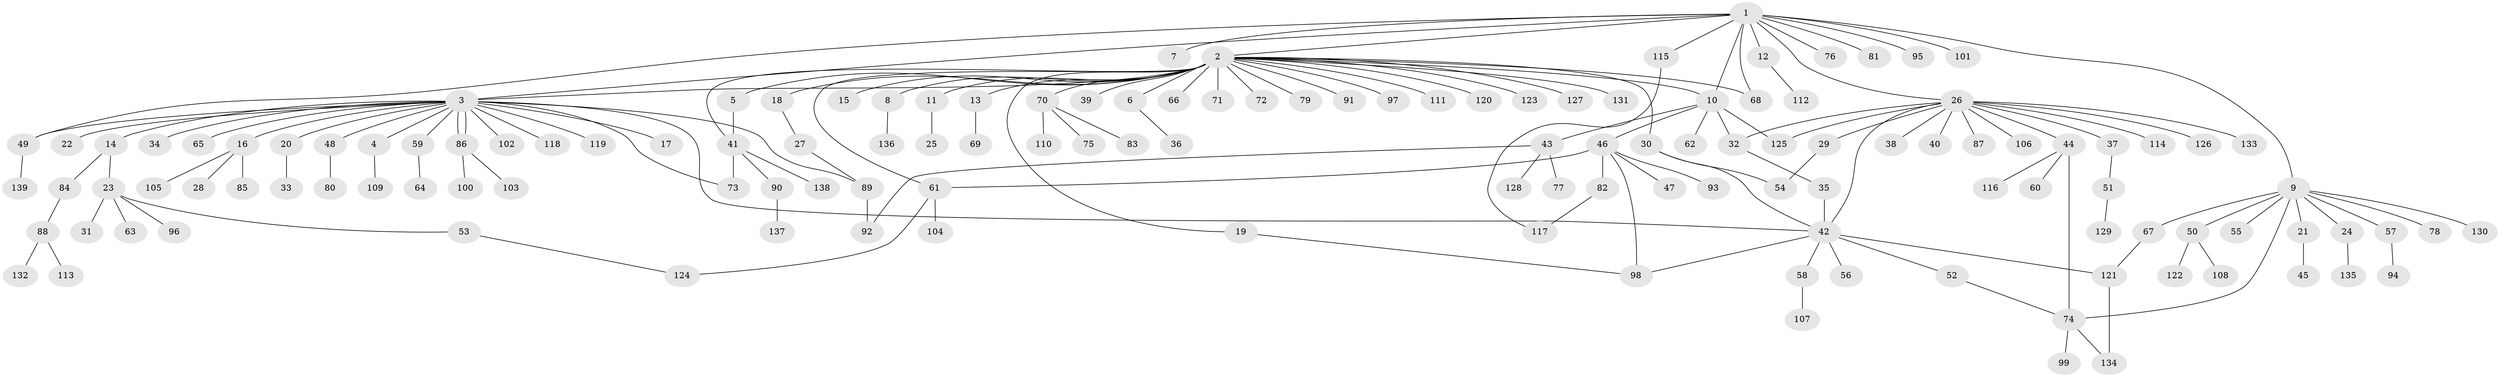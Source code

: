 // Generated by graph-tools (version 1.1) at 2025/14/03/09/25 04:14:32]
// undirected, 139 vertices, 162 edges
graph export_dot {
graph [start="1"]
  node [color=gray90,style=filled];
  1;
  2;
  3;
  4;
  5;
  6;
  7;
  8;
  9;
  10;
  11;
  12;
  13;
  14;
  15;
  16;
  17;
  18;
  19;
  20;
  21;
  22;
  23;
  24;
  25;
  26;
  27;
  28;
  29;
  30;
  31;
  32;
  33;
  34;
  35;
  36;
  37;
  38;
  39;
  40;
  41;
  42;
  43;
  44;
  45;
  46;
  47;
  48;
  49;
  50;
  51;
  52;
  53;
  54;
  55;
  56;
  57;
  58;
  59;
  60;
  61;
  62;
  63;
  64;
  65;
  66;
  67;
  68;
  69;
  70;
  71;
  72;
  73;
  74;
  75;
  76;
  77;
  78;
  79;
  80;
  81;
  82;
  83;
  84;
  85;
  86;
  87;
  88;
  89;
  90;
  91;
  92;
  93;
  94;
  95;
  96;
  97;
  98;
  99;
  100;
  101;
  102;
  103;
  104;
  105;
  106;
  107;
  108;
  109;
  110;
  111;
  112;
  113;
  114;
  115;
  116;
  117;
  118;
  119;
  120;
  121;
  122;
  123;
  124;
  125;
  126;
  127;
  128;
  129;
  130;
  131;
  132;
  133;
  134;
  135;
  136;
  137;
  138;
  139;
  1 -- 2;
  1 -- 3;
  1 -- 7;
  1 -- 9;
  1 -- 10;
  1 -- 12;
  1 -- 26;
  1 -- 49;
  1 -- 68;
  1 -- 76;
  1 -- 81;
  1 -- 95;
  1 -- 101;
  1 -- 115;
  2 -- 3;
  2 -- 5;
  2 -- 6;
  2 -- 8;
  2 -- 10;
  2 -- 11;
  2 -- 13;
  2 -- 15;
  2 -- 18;
  2 -- 19;
  2 -- 30;
  2 -- 39;
  2 -- 41;
  2 -- 61;
  2 -- 66;
  2 -- 68;
  2 -- 70;
  2 -- 71;
  2 -- 72;
  2 -- 79;
  2 -- 91;
  2 -- 97;
  2 -- 111;
  2 -- 120;
  2 -- 123;
  2 -- 127;
  2 -- 131;
  3 -- 4;
  3 -- 14;
  3 -- 16;
  3 -- 17;
  3 -- 20;
  3 -- 22;
  3 -- 34;
  3 -- 42;
  3 -- 48;
  3 -- 49;
  3 -- 59;
  3 -- 65;
  3 -- 73;
  3 -- 86;
  3 -- 86;
  3 -- 89;
  3 -- 102;
  3 -- 118;
  3 -- 119;
  4 -- 109;
  5 -- 41;
  6 -- 36;
  8 -- 136;
  9 -- 21;
  9 -- 24;
  9 -- 50;
  9 -- 55;
  9 -- 57;
  9 -- 67;
  9 -- 74;
  9 -- 78;
  9 -- 130;
  10 -- 32;
  10 -- 43;
  10 -- 46;
  10 -- 62;
  10 -- 125;
  11 -- 25;
  12 -- 112;
  13 -- 69;
  14 -- 23;
  14 -- 84;
  16 -- 28;
  16 -- 85;
  16 -- 105;
  18 -- 27;
  19 -- 98;
  20 -- 33;
  21 -- 45;
  23 -- 31;
  23 -- 53;
  23 -- 63;
  23 -- 96;
  24 -- 135;
  26 -- 29;
  26 -- 32;
  26 -- 37;
  26 -- 38;
  26 -- 40;
  26 -- 42;
  26 -- 44;
  26 -- 87;
  26 -- 106;
  26 -- 114;
  26 -- 125;
  26 -- 126;
  26 -- 133;
  27 -- 89;
  29 -- 54;
  30 -- 42;
  30 -- 54;
  32 -- 35;
  35 -- 42;
  37 -- 51;
  41 -- 73;
  41 -- 90;
  41 -- 138;
  42 -- 52;
  42 -- 56;
  42 -- 58;
  42 -- 98;
  42 -- 121;
  43 -- 77;
  43 -- 92;
  43 -- 128;
  44 -- 60;
  44 -- 74;
  44 -- 116;
  46 -- 47;
  46 -- 61;
  46 -- 82;
  46 -- 93;
  46 -- 98;
  48 -- 80;
  49 -- 139;
  50 -- 108;
  50 -- 122;
  51 -- 129;
  52 -- 74;
  53 -- 124;
  57 -- 94;
  58 -- 107;
  59 -- 64;
  61 -- 104;
  61 -- 124;
  67 -- 121;
  70 -- 75;
  70 -- 83;
  70 -- 110;
  74 -- 99;
  74 -- 134;
  82 -- 117;
  84 -- 88;
  86 -- 100;
  86 -- 103;
  88 -- 113;
  88 -- 132;
  89 -- 92;
  90 -- 137;
  115 -- 117;
  121 -- 134;
}

